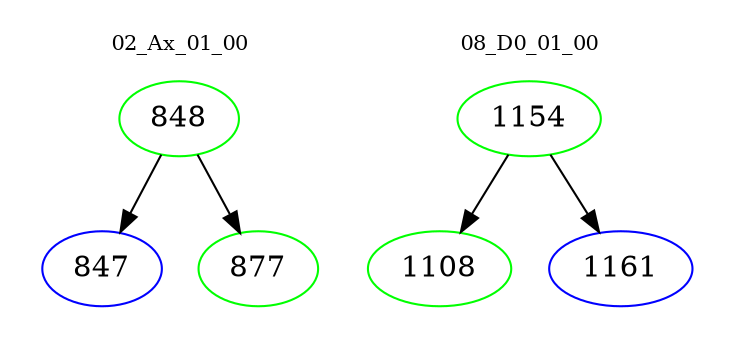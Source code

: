 digraph{
subgraph cluster_0 {
color = white
label = "02_Ax_01_00";
fontsize=10;
T0_848 [label="848", color="green"]
T0_848 -> T0_847 [color="black"]
T0_847 [label="847", color="blue"]
T0_848 -> T0_877 [color="black"]
T0_877 [label="877", color="green"]
}
subgraph cluster_1 {
color = white
label = "08_D0_01_00";
fontsize=10;
T1_1154 [label="1154", color="green"]
T1_1154 -> T1_1108 [color="black"]
T1_1108 [label="1108", color="green"]
T1_1154 -> T1_1161 [color="black"]
T1_1161 [label="1161", color="blue"]
}
}
